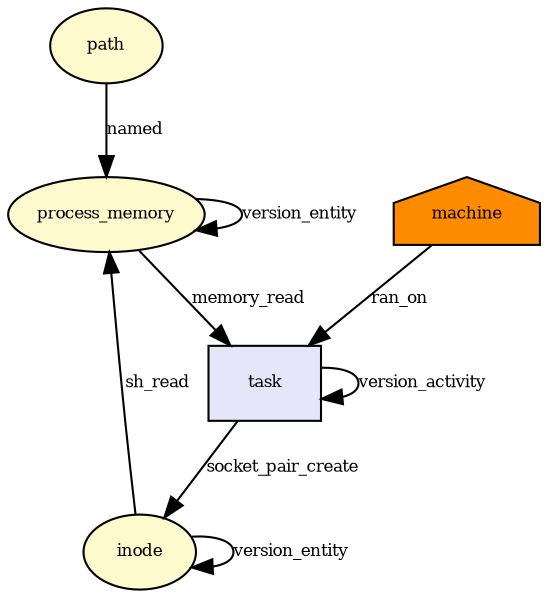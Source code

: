 digraph RGL__DirectedAdjacencyGraph {path[fontsize = 8,label = path,shape = ellipse, fillcolor="#fffacd", style = filled]

process_memory[fontsize = 8,label = process_memory,shape = ellipse, fillcolor="#fffacd", style = filled]

path -> process_memory[fontsize = 8,label = named]

machine[fontsize = 8,label = machine,shape = house, fillcolor="#ff8c00", style = filled]

task[fontsize = 8,label = task,shape = rectangle, fillcolor="#e6e6fa", style = filled]

machine -> task[fontsize = 8,label = ran_on]

process_memory -> task[fontsize = 8,label = memory_read]

inode[fontsize = 8,label = inode,shape = ellipse, fillcolor="#fffacd", style = filled]

task -> inode[fontsize = 8,label = socket_pair_create]

task -> task[fontsize = 8,label = version_activity]

inode -> inode[fontsize = 8,label = version_entity]

inode -> process_memory[fontsize = 8,label = sh_read]

process_memory -> process_memory[fontsize = 8,label = version_entity]

}